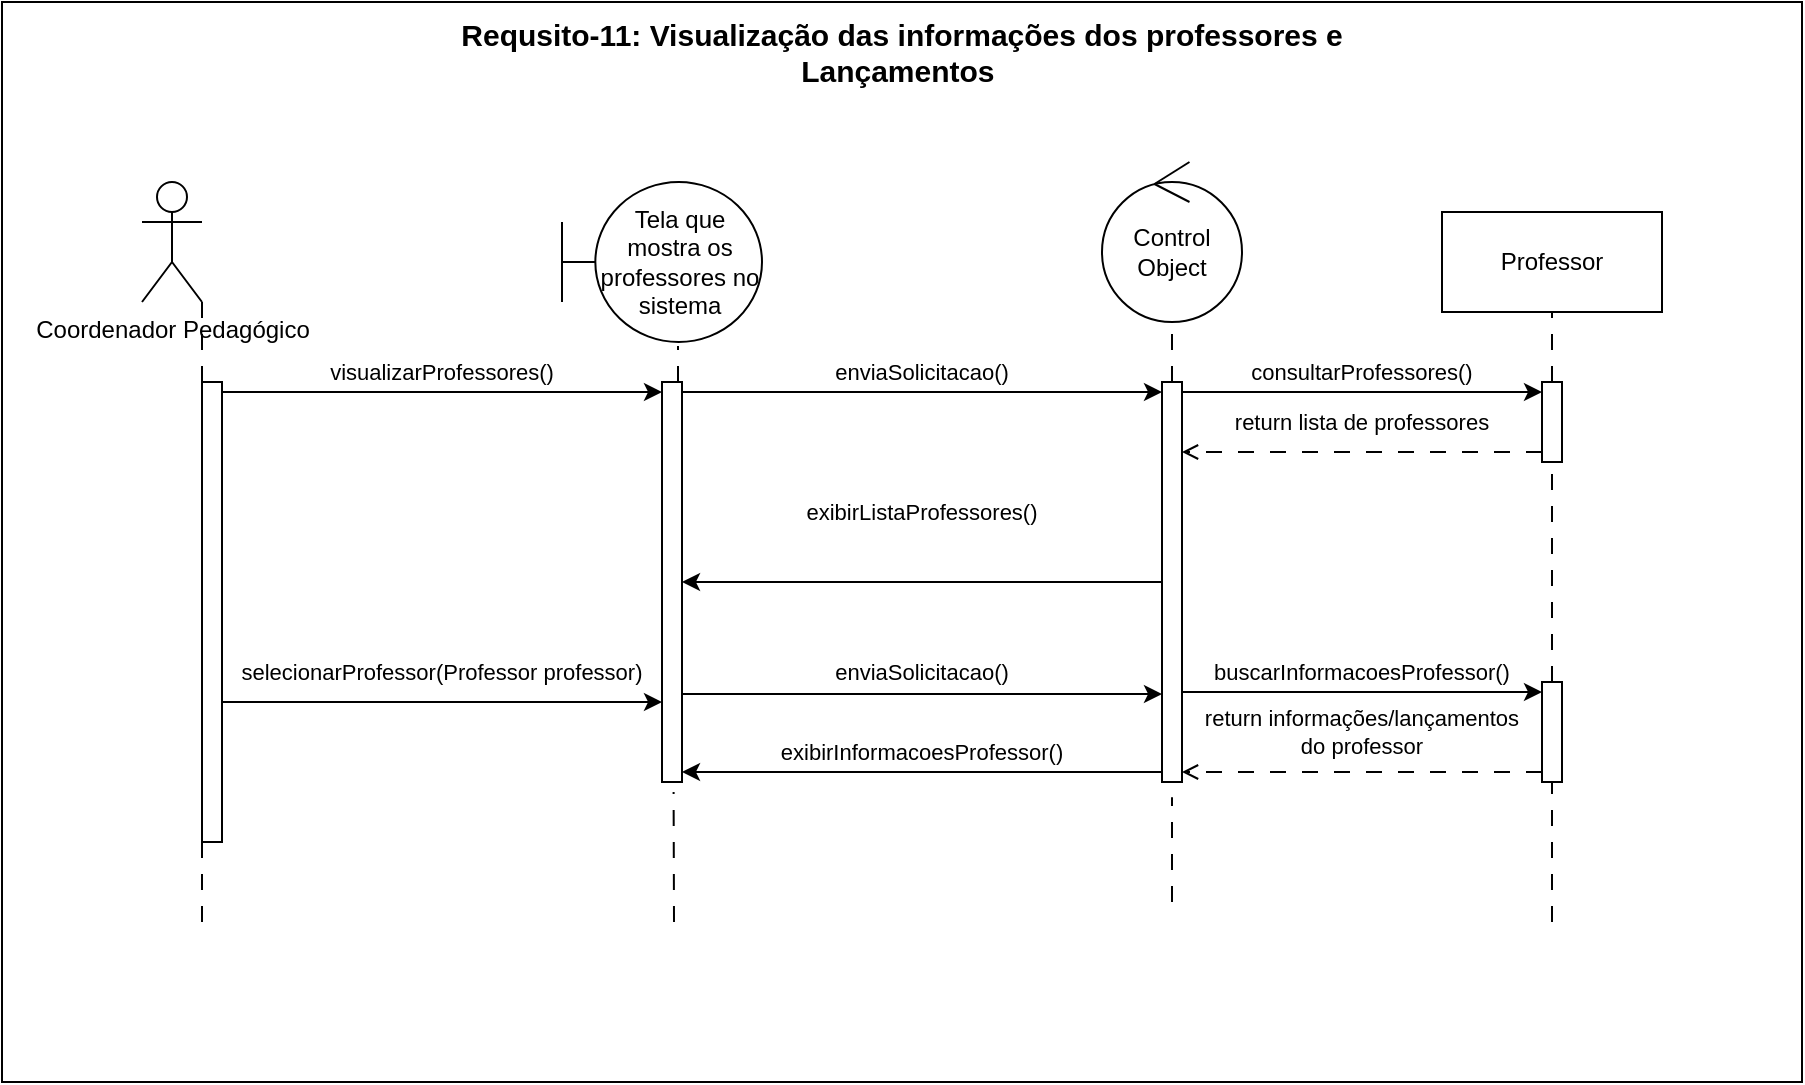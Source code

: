 <mxfile version="26.1.3">
  <diagram name="Página-1" id="bULvQzcwp_Uabz2xOqhD">
    <mxGraphModel dx="954" dy="1735" grid="1" gridSize="10" guides="1" tooltips="1" connect="1" arrows="1" fold="1" page="1" pageScale="1" pageWidth="827" pageHeight="1169" math="0" shadow="0">
      <root>
        <mxCell id="0" />
        <mxCell id="1" parent="0" />
        <mxCell id="jR1Ga3pu7Wgp8OdSPmGq-46" value="" style="rounded=0;whiteSpace=wrap;html=1;" vertex="1" parent="1">
          <mxGeometry x="20" y="-20" width="900" height="540" as="geometry" />
        </mxCell>
        <mxCell id="jR1Ga3pu7Wgp8OdSPmGq-1" value="Coordenador Pedagógico" style="shape=umlActor;verticalLabelPosition=bottom;verticalAlign=top;html=1;outlineConnect=0;" vertex="1" parent="1">
          <mxGeometry x="90" y="70" width="30" height="60" as="geometry" />
        </mxCell>
        <mxCell id="jR1Ga3pu7Wgp8OdSPmGq-5" value="" style="endArrow=none;html=1;rounded=0;dashed=1;dashPattern=8 8;entryX=1;entryY=1;entryDx=0;entryDy=0;entryPerimeter=0;" edge="1" parent="1" source="jR1Ga3pu7Wgp8OdSPmGq-12" target="jR1Ga3pu7Wgp8OdSPmGq-1">
          <mxGeometry width="50" height="50" relative="1" as="geometry">
            <mxPoint x="120" y="440" as="sourcePoint" />
            <mxPoint x="70" y="240" as="targetPoint" />
          </mxGeometry>
        </mxCell>
        <mxCell id="jR1Ga3pu7Wgp8OdSPmGq-6" value="Tela que mostra os professores no sistema" style="shape=umlBoundary;whiteSpace=wrap;html=1;" vertex="1" parent="1">
          <mxGeometry x="300" y="70" width="100" height="80" as="geometry" />
        </mxCell>
        <mxCell id="jR1Ga3pu7Wgp8OdSPmGq-7" value="Control Object" style="ellipse;shape=umlControl;whiteSpace=wrap;html=1;" vertex="1" parent="1">
          <mxGeometry x="570" y="60" width="70" height="80" as="geometry" />
        </mxCell>
        <mxCell id="jR1Ga3pu7Wgp8OdSPmGq-8" value="Professor" style="html=1;whiteSpace=wrap;" vertex="1" parent="1">
          <mxGeometry x="740" y="85" width="110" height="50" as="geometry" />
        </mxCell>
        <mxCell id="jR1Ga3pu7Wgp8OdSPmGq-9" value="" style="endArrow=none;html=1;rounded=0;dashed=1;dashPattern=8 8;entryX=0.58;entryY=1.025;entryDx=0;entryDy=0;entryPerimeter=0;" edge="1" parent="1" source="jR1Ga3pu7Wgp8OdSPmGq-16" target="jR1Ga3pu7Wgp8OdSPmGq-6">
          <mxGeometry width="50" height="50" relative="1" as="geometry">
            <mxPoint x="358" y="440" as="sourcePoint" />
            <mxPoint x="130" y="140" as="targetPoint" />
          </mxGeometry>
        </mxCell>
        <mxCell id="jR1Ga3pu7Wgp8OdSPmGq-10" value="" style="endArrow=none;html=1;rounded=0;dashed=1;dashPattern=8 8;entryX=0.5;entryY=1.038;entryDx=0;entryDy=0;entryPerimeter=0;" edge="1" parent="1" source="jR1Ga3pu7Wgp8OdSPmGq-20" target="jR1Ga3pu7Wgp8OdSPmGq-7">
          <mxGeometry width="50" height="50" relative="1" as="geometry">
            <mxPoint x="605" y="430" as="sourcePoint" />
            <mxPoint x="140" y="150" as="targetPoint" />
          </mxGeometry>
        </mxCell>
        <mxCell id="jR1Ga3pu7Wgp8OdSPmGq-11" value="" style="endArrow=none;html=1;rounded=0;dashed=1;dashPattern=8 8;entryX=0.5;entryY=1;entryDx=0;entryDy=0;" edge="1" parent="1" source="jR1Ga3pu7Wgp8OdSPmGq-24" target="jR1Ga3pu7Wgp8OdSPmGq-8">
          <mxGeometry width="50" height="50" relative="1" as="geometry">
            <mxPoint x="795" y="440" as="sourcePoint" />
            <mxPoint x="150" y="160" as="targetPoint" />
          </mxGeometry>
        </mxCell>
        <mxCell id="jR1Ga3pu7Wgp8OdSPmGq-14" value="" style="endArrow=none;html=1;rounded=0;dashed=1;dashPattern=8 8;" edge="1" parent="1" target="jR1Ga3pu7Wgp8OdSPmGq-12">
          <mxGeometry width="50" height="50" relative="1" as="geometry">
            <mxPoint x="120" y="440" as="sourcePoint" />
            <mxPoint x="120" y="130" as="targetPoint" />
          </mxGeometry>
        </mxCell>
        <mxCell id="jR1Ga3pu7Wgp8OdSPmGq-12" value="" style="html=1;points=[[0,0,0,0,5],[0,1,0,0,-5],[1,0,0,0,5],[1,1,0,0,-5]];perimeter=orthogonalPerimeter;outlineConnect=0;targetShapes=umlLifeline;portConstraint=eastwest;newEdgeStyle={&quot;curved&quot;:0,&quot;rounded&quot;:0};" vertex="1" parent="1">
          <mxGeometry x="120" y="170" width="10" height="230" as="geometry" />
        </mxCell>
        <mxCell id="jR1Ga3pu7Wgp8OdSPmGq-15" value="" style="endArrow=classic;html=1;rounded=0;exitX=1;exitY=0;exitDx=0;exitDy=5;exitPerimeter=0;entryX=0;entryY=0;entryDx=0;entryDy=5;entryPerimeter=0;" edge="1" parent="1" source="jR1Ga3pu7Wgp8OdSPmGq-12" target="jR1Ga3pu7Wgp8OdSPmGq-16">
          <mxGeometry width="50" height="50" relative="1" as="geometry">
            <mxPoint x="240" y="260" as="sourcePoint" />
            <mxPoint x="340" y="165" as="targetPoint" />
          </mxGeometry>
        </mxCell>
        <mxCell id="jR1Ga3pu7Wgp8OdSPmGq-17" value="" style="endArrow=none;html=1;rounded=0;dashed=1;dashPattern=8 8;entryX=0.58;entryY=1.025;entryDx=0;entryDy=0;entryPerimeter=0;" edge="1" parent="1" target="jR1Ga3pu7Wgp8OdSPmGq-16">
          <mxGeometry width="50" height="50" relative="1" as="geometry">
            <mxPoint x="356" y="440" as="sourcePoint" />
            <mxPoint x="358" y="152" as="targetPoint" />
          </mxGeometry>
        </mxCell>
        <mxCell id="jR1Ga3pu7Wgp8OdSPmGq-16" value="" style="html=1;points=[[0,0,0,0,5],[0,1,0,0,-5],[1,0,0,0,5],[1,1,0,0,-5]];perimeter=orthogonalPerimeter;outlineConnect=0;targetShapes=umlLifeline;portConstraint=eastwest;newEdgeStyle={&quot;curved&quot;:0,&quot;rounded&quot;:0};" vertex="1" parent="1">
          <mxGeometry x="350" y="170" width="10" height="200" as="geometry" />
        </mxCell>
        <mxCell id="jR1Ga3pu7Wgp8OdSPmGq-18" value="visualizarProfessores()" style="text;html=1;align=center;verticalAlign=middle;whiteSpace=wrap;rounded=0;fontSize=11;" vertex="1" parent="1">
          <mxGeometry x="130" y="150" width="220" height="30" as="geometry" />
        </mxCell>
        <mxCell id="jR1Ga3pu7Wgp8OdSPmGq-19" value="" style="endArrow=classic;html=1;rounded=0;exitX=1;exitY=0;exitDx=0;exitDy=5;exitPerimeter=0;entryX=0;entryY=0;entryDx=0;entryDy=5;entryPerimeter=0;" edge="1" parent="1" source="jR1Ga3pu7Wgp8OdSPmGq-16" target="jR1Ga3pu7Wgp8OdSPmGq-20">
          <mxGeometry width="50" height="50" relative="1" as="geometry">
            <mxPoint x="460" y="230" as="sourcePoint" />
            <mxPoint x="540" y="200" as="targetPoint" />
          </mxGeometry>
        </mxCell>
        <mxCell id="jR1Ga3pu7Wgp8OdSPmGq-21" value="" style="endArrow=none;html=1;rounded=0;dashed=1;dashPattern=8 8;entryX=0.5;entryY=1.038;entryDx=0;entryDy=0;entryPerimeter=0;" edge="1" parent="1" target="jR1Ga3pu7Wgp8OdSPmGq-20">
          <mxGeometry width="50" height="50" relative="1" as="geometry">
            <mxPoint x="605" y="430" as="sourcePoint" />
            <mxPoint x="605" y="143" as="targetPoint" />
          </mxGeometry>
        </mxCell>
        <mxCell id="jR1Ga3pu7Wgp8OdSPmGq-20" value="" style="html=1;points=[[0,0,0,0,5],[0,1,0,0,-5],[1,0,0,0,5],[1,1,0,0,-5]];perimeter=orthogonalPerimeter;outlineConnect=0;targetShapes=umlLifeline;portConstraint=eastwest;newEdgeStyle={&quot;curved&quot;:0,&quot;rounded&quot;:0};" vertex="1" parent="1">
          <mxGeometry x="600" y="170" width="10" height="200" as="geometry" />
        </mxCell>
        <mxCell id="jR1Ga3pu7Wgp8OdSPmGq-22" value="enviaSolicitacao()" style="text;html=1;align=center;verticalAlign=middle;whiteSpace=wrap;rounded=0;fontSize=11;" vertex="1" parent="1">
          <mxGeometry x="370" y="150" width="220" height="30" as="geometry" />
        </mxCell>
        <mxCell id="jR1Ga3pu7Wgp8OdSPmGq-23" value="" style="endArrow=classic;html=1;rounded=0;exitX=1;exitY=0;exitDx=0;exitDy=5;exitPerimeter=0;entryX=0;entryY=0;entryDx=0;entryDy=5;entryPerimeter=0;" edge="1" parent="1" source="jR1Ga3pu7Wgp8OdSPmGq-20" target="jR1Ga3pu7Wgp8OdSPmGq-24">
          <mxGeometry width="50" height="50" relative="1" as="geometry">
            <mxPoint x="730" y="300" as="sourcePoint" />
            <mxPoint x="780" y="175" as="targetPoint" />
          </mxGeometry>
        </mxCell>
        <mxCell id="jR1Ga3pu7Wgp8OdSPmGq-25" value="" style="endArrow=none;html=1;rounded=0;dashed=1;dashPattern=8 8;entryX=0.5;entryY=1;entryDx=0;entryDy=0;" edge="1" parent="1" source="jR1Ga3pu7Wgp8OdSPmGq-38" target="jR1Ga3pu7Wgp8OdSPmGq-24">
          <mxGeometry width="50" height="50" relative="1" as="geometry">
            <mxPoint x="795" y="440" as="sourcePoint" />
            <mxPoint x="795" y="135" as="targetPoint" />
          </mxGeometry>
        </mxCell>
        <mxCell id="jR1Ga3pu7Wgp8OdSPmGq-24" value="" style="html=1;points=[[0,0,0,0,5],[0,1,0,0,-5],[1,0,0,0,5],[1,1,0,0,-5]];perimeter=orthogonalPerimeter;outlineConnect=0;targetShapes=umlLifeline;portConstraint=eastwest;newEdgeStyle={&quot;curved&quot;:0,&quot;rounded&quot;:0};" vertex="1" parent="1">
          <mxGeometry x="790" y="170" width="10" height="40" as="geometry" />
        </mxCell>
        <mxCell id="jR1Ga3pu7Wgp8OdSPmGq-26" value="consultarProfessores()" style="text;html=1;align=center;verticalAlign=middle;whiteSpace=wrap;rounded=0;fontSize=11;" vertex="1" parent="1">
          <mxGeometry x="590" y="150" width="220" height="30" as="geometry" />
        </mxCell>
        <mxCell id="jR1Ga3pu7Wgp8OdSPmGq-28" value="" style="endArrow=open;html=1;rounded=0;exitX=0;exitY=1;exitDx=0;exitDy=-5;exitPerimeter=0;endFill=0;dashed=1;dashPattern=8 8;" edge="1" parent="1" source="jR1Ga3pu7Wgp8OdSPmGq-24" target="jR1Ga3pu7Wgp8OdSPmGq-20">
          <mxGeometry width="50" height="50" relative="1" as="geometry">
            <mxPoint x="750" y="270" as="sourcePoint" />
            <mxPoint x="700" y="230" as="targetPoint" />
          </mxGeometry>
        </mxCell>
        <mxCell id="jR1Ga3pu7Wgp8OdSPmGq-29" value="return lista de professores" style="text;html=1;align=center;verticalAlign=middle;whiteSpace=wrap;rounded=0;fontSize=11;" vertex="1" parent="1">
          <mxGeometry x="590" y="180" width="220" height="20" as="geometry" />
        </mxCell>
        <mxCell id="jR1Ga3pu7Wgp8OdSPmGq-30" value="" style="endArrow=classic;html=1;rounded=0;" edge="1" parent="1" source="jR1Ga3pu7Wgp8OdSPmGq-20" target="jR1Ga3pu7Wgp8OdSPmGq-16">
          <mxGeometry width="50" height="50" relative="1" as="geometry">
            <mxPoint x="500" y="290" as="sourcePoint" />
            <mxPoint x="550" y="240" as="targetPoint" />
          </mxGeometry>
        </mxCell>
        <mxCell id="jR1Ga3pu7Wgp8OdSPmGq-31" value="exibirListaProfessores()" style="text;html=1;align=center;verticalAlign=middle;whiteSpace=wrap;rounded=0;fontSize=11;" vertex="1" parent="1">
          <mxGeometry x="370" y="220" width="220" height="30" as="geometry" />
        </mxCell>
        <mxCell id="jR1Ga3pu7Wgp8OdSPmGq-32" value="" style="endArrow=classic;html=1;rounded=0;exitX=0;exitY=1;exitDx=0;exitDy=0;" edge="1" parent="1" source="jR1Ga3pu7Wgp8OdSPmGq-33" target="jR1Ga3pu7Wgp8OdSPmGq-16">
          <mxGeometry width="50" height="50" relative="1" as="geometry">
            <mxPoint x="270" y="380" as="sourcePoint" />
            <mxPoint x="320" y="330" as="targetPoint" />
          </mxGeometry>
        </mxCell>
        <mxCell id="jR1Ga3pu7Wgp8OdSPmGq-33" value="selecionarProfessor(Professor professor)" style="text;html=1;align=center;verticalAlign=middle;whiteSpace=wrap;rounded=0;fontSize=11;" vertex="1" parent="1">
          <mxGeometry x="130" y="300" width="220" height="30" as="geometry" />
        </mxCell>
        <mxCell id="jR1Ga3pu7Wgp8OdSPmGq-34" value="" style="endArrow=classic;html=1;rounded=0;" edge="1" parent="1" source="jR1Ga3pu7Wgp8OdSPmGq-16">
          <mxGeometry width="50" height="50" relative="1" as="geometry">
            <mxPoint x="370" y="326" as="sourcePoint" />
            <mxPoint x="600" y="326" as="targetPoint" />
          </mxGeometry>
        </mxCell>
        <mxCell id="jR1Ga3pu7Wgp8OdSPmGq-37" value="enviaSolicitacao()" style="text;html=1;align=center;verticalAlign=middle;whiteSpace=wrap;rounded=0;fontSize=11;" vertex="1" parent="1">
          <mxGeometry x="425" y="300" width="110" height="30" as="geometry" />
        </mxCell>
        <mxCell id="jR1Ga3pu7Wgp8OdSPmGq-39" value="" style="endArrow=none;html=1;rounded=0;dashed=1;dashPattern=8 8;entryX=0.5;entryY=1;entryDx=0;entryDy=0;" edge="1" parent="1" target="jR1Ga3pu7Wgp8OdSPmGq-38">
          <mxGeometry width="50" height="50" relative="1" as="geometry">
            <mxPoint x="795" y="440" as="sourcePoint" />
            <mxPoint x="795" y="210" as="targetPoint" />
          </mxGeometry>
        </mxCell>
        <mxCell id="jR1Ga3pu7Wgp8OdSPmGq-38" value="" style="html=1;points=[[0,0,0,0,5],[0,1,0,0,-5],[1,0,0,0,5],[1,1,0,0,-5]];perimeter=orthogonalPerimeter;outlineConnect=0;targetShapes=umlLifeline;portConstraint=eastwest;newEdgeStyle={&quot;curved&quot;:0,&quot;rounded&quot;:0};" vertex="1" parent="1">
          <mxGeometry x="790" y="320" width="10" height="50" as="geometry" />
        </mxCell>
        <mxCell id="jR1Ga3pu7Wgp8OdSPmGq-40" value="" style="endArrow=classic;html=1;rounded=0;entryX=0;entryY=0;entryDx=0;entryDy=5;entryPerimeter=0;" edge="1" parent="1" source="jR1Ga3pu7Wgp8OdSPmGq-20" target="jR1Ga3pu7Wgp8OdSPmGq-38">
          <mxGeometry width="50" height="50" relative="1" as="geometry">
            <mxPoint x="680" y="410" as="sourcePoint" />
            <mxPoint x="730" y="360" as="targetPoint" />
          </mxGeometry>
        </mxCell>
        <mxCell id="jR1Ga3pu7Wgp8OdSPmGq-41" value="buscarInformacoesProfessor()" style="text;html=1;align=center;verticalAlign=middle;whiteSpace=wrap;rounded=0;fontSize=11;" vertex="1" parent="1">
          <mxGeometry x="620" y="300" width="160" height="30" as="geometry" />
        </mxCell>
        <mxCell id="jR1Ga3pu7Wgp8OdSPmGq-42" value="return informações/lançamentos do professor" style="text;html=1;align=center;verticalAlign=middle;whiteSpace=wrap;rounded=0;fontSize=11;" vertex="1" parent="1">
          <mxGeometry x="620" y="330" width="160" height="30" as="geometry" />
        </mxCell>
        <mxCell id="jR1Ga3pu7Wgp8OdSPmGq-43" value="" style="endArrow=open;html=1;rounded=0;exitX=0;exitY=1;exitDx=0;exitDy=-5;exitPerimeter=0;endFill=0;dashed=1;dashPattern=8 8;entryX=1;entryY=1;entryDx=0;entryDy=-5;entryPerimeter=0;" edge="1" parent="1" source="jR1Ga3pu7Wgp8OdSPmGq-38" target="jR1Ga3pu7Wgp8OdSPmGq-20">
          <mxGeometry width="50" height="50" relative="1" as="geometry">
            <mxPoint x="800" y="215" as="sourcePoint" />
            <mxPoint x="680" y="390" as="targetPoint" />
          </mxGeometry>
        </mxCell>
        <mxCell id="jR1Ga3pu7Wgp8OdSPmGq-44" value="" style="endArrow=classic;html=1;rounded=0;exitX=0;exitY=1;exitDx=0;exitDy=-5;exitPerimeter=0;" edge="1" parent="1" source="jR1Ga3pu7Wgp8OdSPmGq-20" target="jR1Ga3pu7Wgp8OdSPmGq-16">
          <mxGeometry width="50" height="50" relative="1" as="geometry">
            <mxPoint x="370" y="335" as="sourcePoint" />
            <mxPoint x="460" y="360" as="targetPoint" />
          </mxGeometry>
        </mxCell>
        <mxCell id="jR1Ga3pu7Wgp8OdSPmGq-45" value="exibirInformacoesProfessor()" style="text;html=1;align=center;verticalAlign=middle;whiteSpace=wrap;rounded=0;fontSize=11;" vertex="1" parent="1">
          <mxGeometry x="370" y="340" width="220" height="30" as="geometry" />
        </mxCell>
        <mxCell id="jR1Ga3pu7Wgp8OdSPmGq-47" value="Requsito-11: Visualização das informações dos professores e Lançamentos&amp;nbsp;" style="text;html=1;align=center;verticalAlign=middle;whiteSpace=wrap;rounded=0;fontStyle=1;fontSize=15;" vertex="1" parent="1">
          <mxGeometry x="235" y="-10" width="470" height="30" as="geometry" />
        </mxCell>
      </root>
    </mxGraphModel>
  </diagram>
</mxfile>
